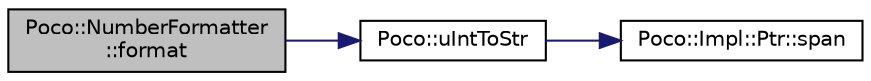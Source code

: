 digraph "Poco::NumberFormatter::format"
{
 // LATEX_PDF_SIZE
  edge [fontname="Helvetica",fontsize="10",labelfontname="Helvetica",labelfontsize="10"];
  node [fontname="Helvetica",fontsize="10",shape=record];
  rankdir="LR";
  Node1 [label="Poco::NumberFormatter\l::format",height=0.2,width=0.4,color="black", fillcolor="grey75", style="filled", fontcolor="black",tooltip="Formats an unsigned long value in decimal notation."];
  Node1 -> Node2 [color="midnightblue",fontsize="10",style="solid"];
  Node2 [label="Poco::uIntToStr",height=0.2,width=0.4,color="black", fillcolor="white", style="filled",URL="$namespacePoco.html#a634a717db18c7880d10a2753077a1a25",tooltip=" "];
  Node2 -> Node3 [color="midnightblue",fontsize="10",style="solid"];
  Node3 [label="Poco::Impl::Ptr::span",height=0.2,width=0.4,color="black", fillcolor="white", style="filled",URL="$classPoco_1_1Impl_1_1Ptr.html#aaac20793445efe7d89968cc37a1d36be",tooltip=" "];
}
